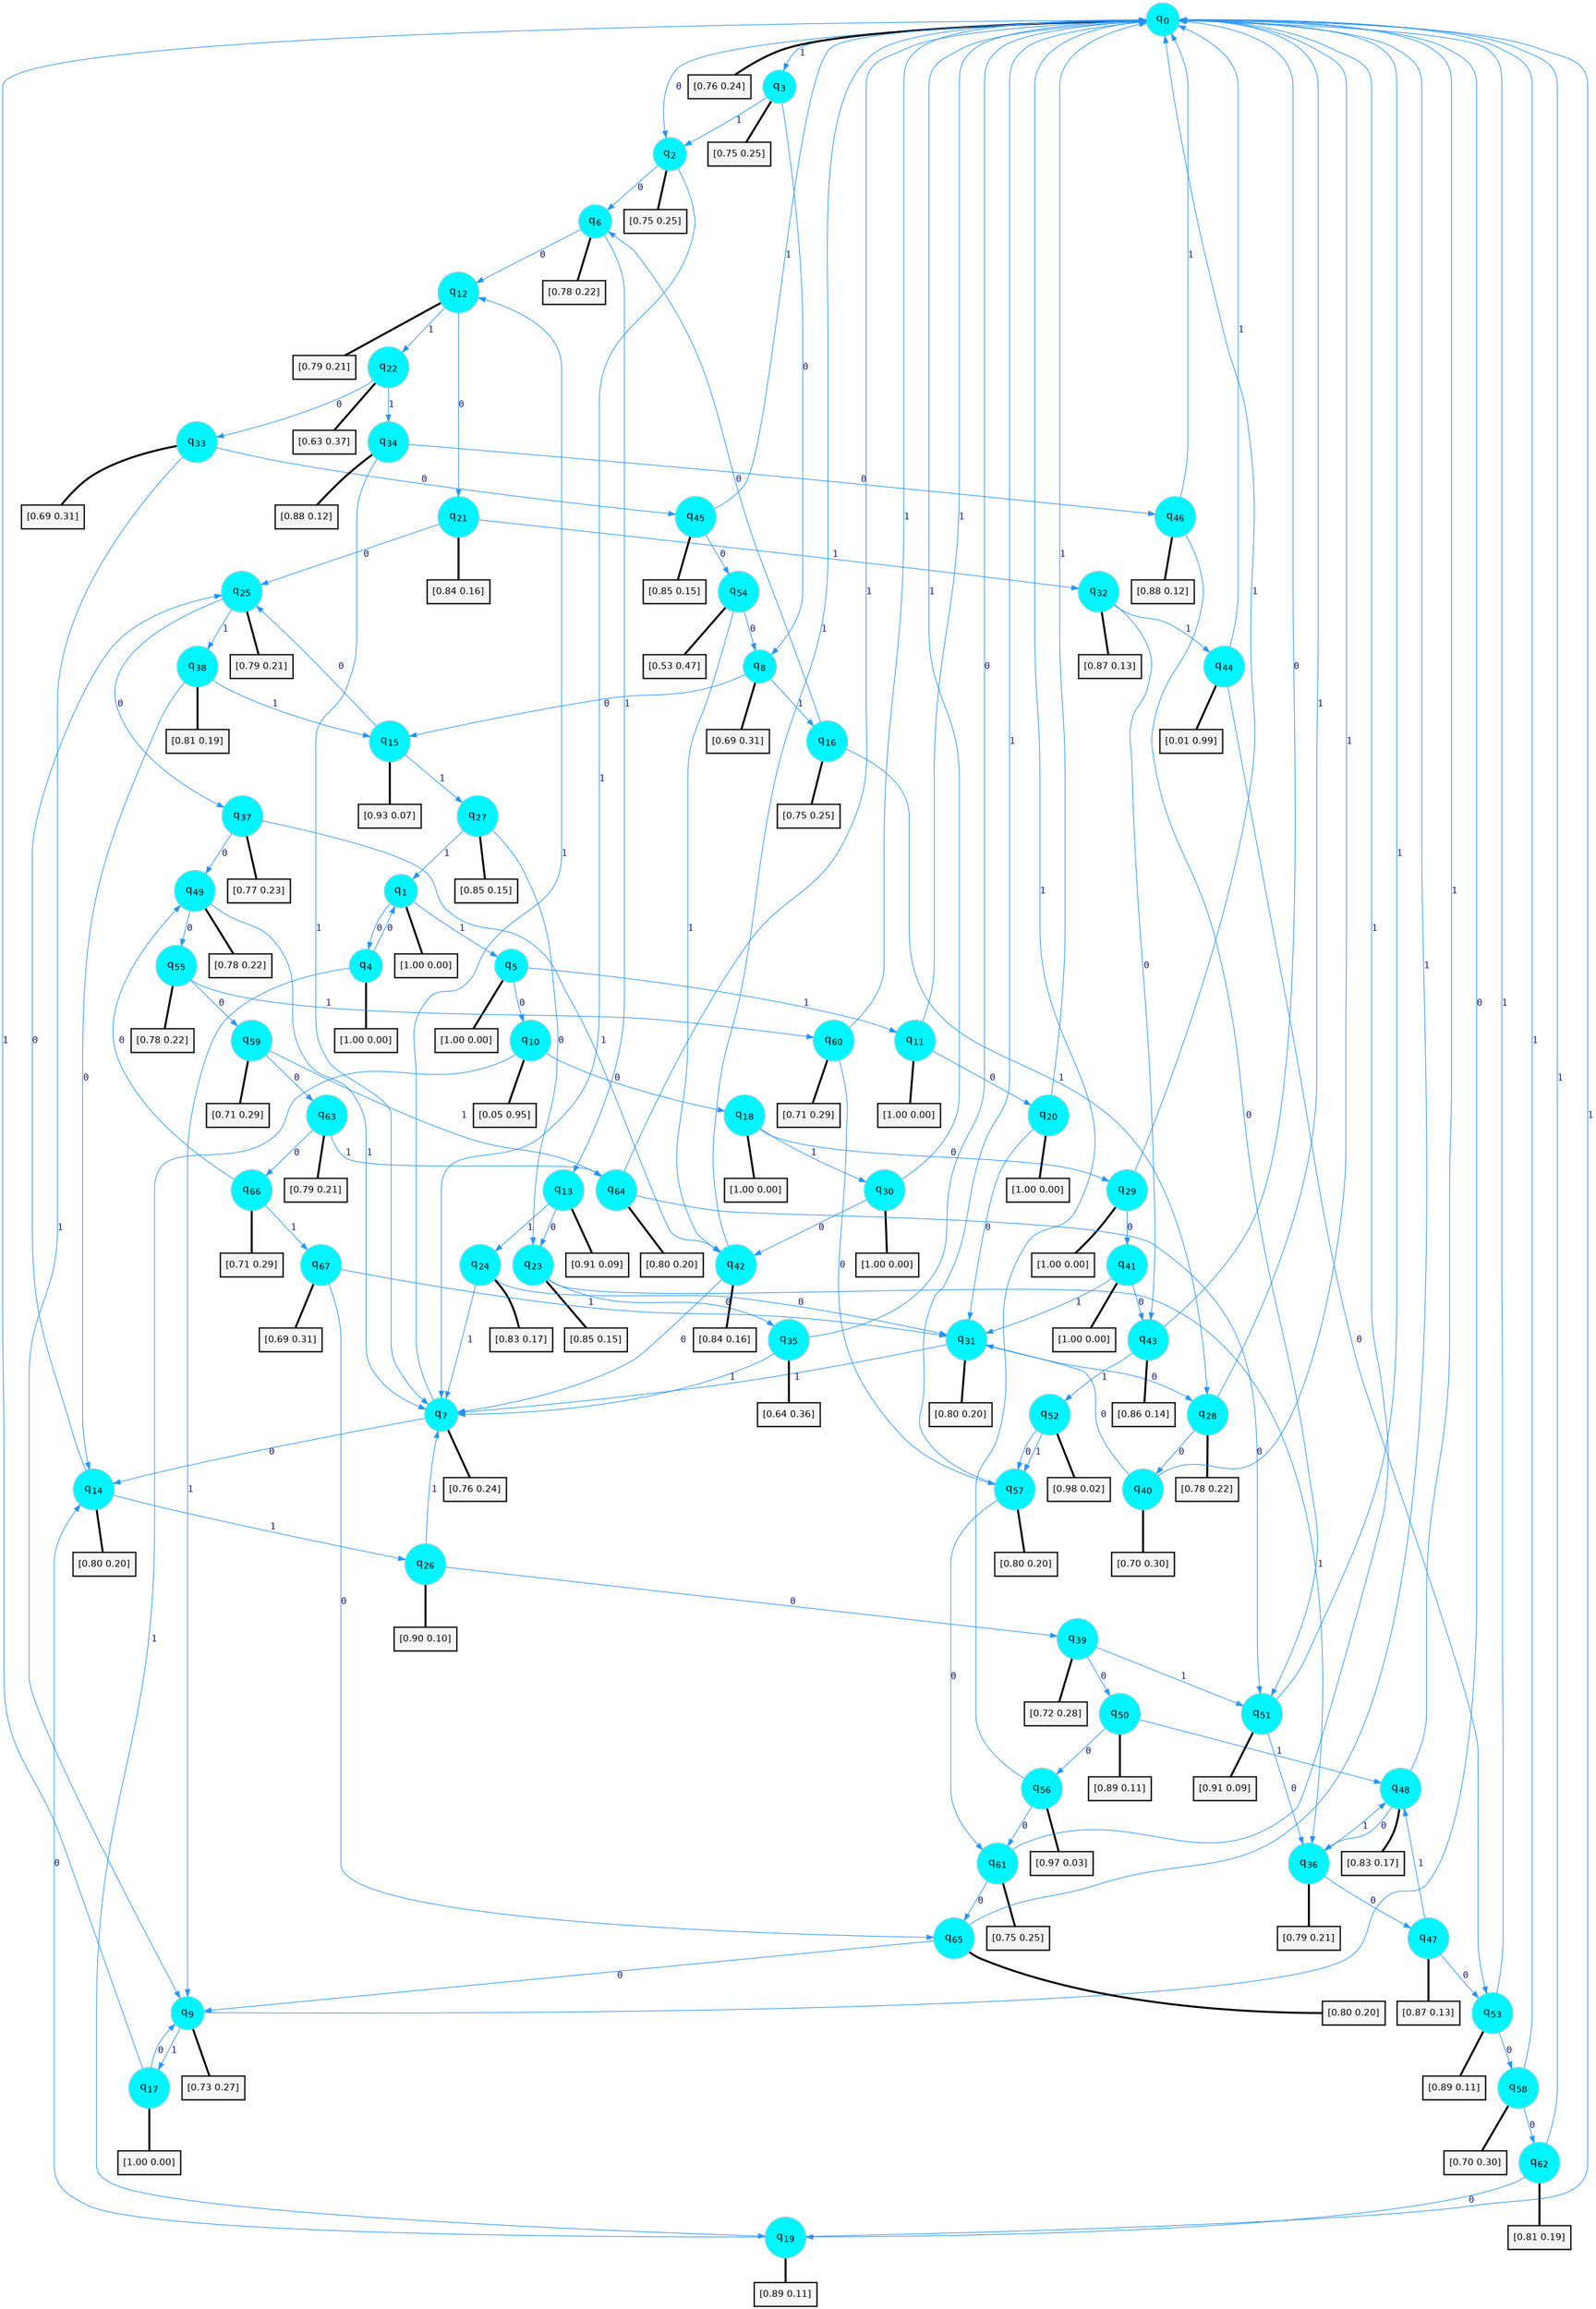 digraph G {
graph [
bgcolor=transparent, dpi=300, rankdir=TD, size="40,25"];
node [
color=gray, fillcolor=turquoise1, fontcolor=black, fontname=Helvetica, fontsize=16, fontweight=bold, shape=circle, style=filled];
edge [
arrowsize=1, color=dodgerblue1, fontcolor=midnightblue, fontname=courier, fontweight=bold, penwidth=1, style=solid, weight=20];
0[label=<q<SUB>0</SUB>>];
1[label=<q<SUB>1</SUB>>];
2[label=<q<SUB>2</SUB>>];
3[label=<q<SUB>3</SUB>>];
4[label=<q<SUB>4</SUB>>];
5[label=<q<SUB>5</SUB>>];
6[label=<q<SUB>6</SUB>>];
7[label=<q<SUB>7</SUB>>];
8[label=<q<SUB>8</SUB>>];
9[label=<q<SUB>9</SUB>>];
10[label=<q<SUB>10</SUB>>];
11[label=<q<SUB>11</SUB>>];
12[label=<q<SUB>12</SUB>>];
13[label=<q<SUB>13</SUB>>];
14[label=<q<SUB>14</SUB>>];
15[label=<q<SUB>15</SUB>>];
16[label=<q<SUB>16</SUB>>];
17[label=<q<SUB>17</SUB>>];
18[label=<q<SUB>18</SUB>>];
19[label=<q<SUB>19</SUB>>];
20[label=<q<SUB>20</SUB>>];
21[label=<q<SUB>21</SUB>>];
22[label=<q<SUB>22</SUB>>];
23[label=<q<SUB>23</SUB>>];
24[label=<q<SUB>24</SUB>>];
25[label=<q<SUB>25</SUB>>];
26[label=<q<SUB>26</SUB>>];
27[label=<q<SUB>27</SUB>>];
28[label=<q<SUB>28</SUB>>];
29[label=<q<SUB>29</SUB>>];
30[label=<q<SUB>30</SUB>>];
31[label=<q<SUB>31</SUB>>];
32[label=<q<SUB>32</SUB>>];
33[label=<q<SUB>33</SUB>>];
34[label=<q<SUB>34</SUB>>];
35[label=<q<SUB>35</SUB>>];
36[label=<q<SUB>36</SUB>>];
37[label=<q<SUB>37</SUB>>];
38[label=<q<SUB>38</SUB>>];
39[label=<q<SUB>39</SUB>>];
40[label=<q<SUB>40</SUB>>];
41[label=<q<SUB>41</SUB>>];
42[label=<q<SUB>42</SUB>>];
43[label=<q<SUB>43</SUB>>];
44[label=<q<SUB>44</SUB>>];
45[label=<q<SUB>45</SUB>>];
46[label=<q<SUB>46</SUB>>];
47[label=<q<SUB>47</SUB>>];
48[label=<q<SUB>48</SUB>>];
49[label=<q<SUB>49</SUB>>];
50[label=<q<SUB>50</SUB>>];
51[label=<q<SUB>51</SUB>>];
52[label=<q<SUB>52</SUB>>];
53[label=<q<SUB>53</SUB>>];
54[label=<q<SUB>54</SUB>>];
55[label=<q<SUB>55</SUB>>];
56[label=<q<SUB>56</SUB>>];
57[label=<q<SUB>57</SUB>>];
58[label=<q<SUB>58</SUB>>];
59[label=<q<SUB>59</SUB>>];
60[label=<q<SUB>60</SUB>>];
61[label=<q<SUB>61</SUB>>];
62[label=<q<SUB>62</SUB>>];
63[label=<q<SUB>63</SUB>>];
64[label=<q<SUB>64</SUB>>];
65[label=<q<SUB>65</SUB>>];
66[label=<q<SUB>66</SUB>>];
67[label=<q<SUB>67</SUB>>];
68[label="[0.76 0.24]", shape=box,fontcolor=black, fontname=Helvetica, fontsize=14, penwidth=2, fillcolor=whitesmoke,color=black];
69[label="[1.00 0.00]", shape=box,fontcolor=black, fontname=Helvetica, fontsize=14, penwidth=2, fillcolor=whitesmoke,color=black];
70[label="[0.75 0.25]", shape=box,fontcolor=black, fontname=Helvetica, fontsize=14, penwidth=2, fillcolor=whitesmoke,color=black];
71[label="[0.75 0.25]", shape=box,fontcolor=black, fontname=Helvetica, fontsize=14, penwidth=2, fillcolor=whitesmoke,color=black];
72[label="[1.00 0.00]", shape=box,fontcolor=black, fontname=Helvetica, fontsize=14, penwidth=2, fillcolor=whitesmoke,color=black];
73[label="[1.00 0.00]", shape=box,fontcolor=black, fontname=Helvetica, fontsize=14, penwidth=2, fillcolor=whitesmoke,color=black];
74[label="[0.78 0.22]", shape=box,fontcolor=black, fontname=Helvetica, fontsize=14, penwidth=2, fillcolor=whitesmoke,color=black];
75[label="[0.76 0.24]", shape=box,fontcolor=black, fontname=Helvetica, fontsize=14, penwidth=2, fillcolor=whitesmoke,color=black];
76[label="[0.69 0.31]", shape=box,fontcolor=black, fontname=Helvetica, fontsize=14, penwidth=2, fillcolor=whitesmoke,color=black];
77[label="[0.73 0.27]", shape=box,fontcolor=black, fontname=Helvetica, fontsize=14, penwidth=2, fillcolor=whitesmoke,color=black];
78[label="[0.05 0.95]", shape=box,fontcolor=black, fontname=Helvetica, fontsize=14, penwidth=2, fillcolor=whitesmoke,color=black];
79[label="[1.00 0.00]", shape=box,fontcolor=black, fontname=Helvetica, fontsize=14, penwidth=2, fillcolor=whitesmoke,color=black];
80[label="[0.79 0.21]", shape=box,fontcolor=black, fontname=Helvetica, fontsize=14, penwidth=2, fillcolor=whitesmoke,color=black];
81[label="[0.91 0.09]", shape=box,fontcolor=black, fontname=Helvetica, fontsize=14, penwidth=2, fillcolor=whitesmoke,color=black];
82[label="[0.80 0.20]", shape=box,fontcolor=black, fontname=Helvetica, fontsize=14, penwidth=2, fillcolor=whitesmoke,color=black];
83[label="[0.93 0.07]", shape=box,fontcolor=black, fontname=Helvetica, fontsize=14, penwidth=2, fillcolor=whitesmoke,color=black];
84[label="[0.75 0.25]", shape=box,fontcolor=black, fontname=Helvetica, fontsize=14, penwidth=2, fillcolor=whitesmoke,color=black];
85[label="[1.00 0.00]", shape=box,fontcolor=black, fontname=Helvetica, fontsize=14, penwidth=2, fillcolor=whitesmoke,color=black];
86[label="[1.00 0.00]", shape=box,fontcolor=black, fontname=Helvetica, fontsize=14, penwidth=2, fillcolor=whitesmoke,color=black];
87[label="[0.89 0.11]", shape=box,fontcolor=black, fontname=Helvetica, fontsize=14, penwidth=2, fillcolor=whitesmoke,color=black];
88[label="[1.00 0.00]", shape=box,fontcolor=black, fontname=Helvetica, fontsize=14, penwidth=2, fillcolor=whitesmoke,color=black];
89[label="[0.84 0.16]", shape=box,fontcolor=black, fontname=Helvetica, fontsize=14, penwidth=2, fillcolor=whitesmoke,color=black];
90[label="[0.63 0.37]", shape=box,fontcolor=black, fontname=Helvetica, fontsize=14, penwidth=2, fillcolor=whitesmoke,color=black];
91[label="[0.85 0.15]", shape=box,fontcolor=black, fontname=Helvetica, fontsize=14, penwidth=2, fillcolor=whitesmoke,color=black];
92[label="[0.83 0.17]", shape=box,fontcolor=black, fontname=Helvetica, fontsize=14, penwidth=2, fillcolor=whitesmoke,color=black];
93[label="[0.79 0.21]", shape=box,fontcolor=black, fontname=Helvetica, fontsize=14, penwidth=2, fillcolor=whitesmoke,color=black];
94[label="[0.90 0.10]", shape=box,fontcolor=black, fontname=Helvetica, fontsize=14, penwidth=2, fillcolor=whitesmoke,color=black];
95[label="[0.85 0.15]", shape=box,fontcolor=black, fontname=Helvetica, fontsize=14, penwidth=2, fillcolor=whitesmoke,color=black];
96[label="[0.78 0.22]", shape=box,fontcolor=black, fontname=Helvetica, fontsize=14, penwidth=2, fillcolor=whitesmoke,color=black];
97[label="[1.00 0.00]", shape=box,fontcolor=black, fontname=Helvetica, fontsize=14, penwidth=2, fillcolor=whitesmoke,color=black];
98[label="[1.00 0.00]", shape=box,fontcolor=black, fontname=Helvetica, fontsize=14, penwidth=2, fillcolor=whitesmoke,color=black];
99[label="[0.80 0.20]", shape=box,fontcolor=black, fontname=Helvetica, fontsize=14, penwidth=2, fillcolor=whitesmoke,color=black];
100[label="[0.87 0.13]", shape=box,fontcolor=black, fontname=Helvetica, fontsize=14, penwidth=2, fillcolor=whitesmoke,color=black];
101[label="[0.69 0.31]", shape=box,fontcolor=black, fontname=Helvetica, fontsize=14, penwidth=2, fillcolor=whitesmoke,color=black];
102[label="[0.88 0.12]", shape=box,fontcolor=black, fontname=Helvetica, fontsize=14, penwidth=2, fillcolor=whitesmoke,color=black];
103[label="[0.64 0.36]", shape=box,fontcolor=black, fontname=Helvetica, fontsize=14, penwidth=2, fillcolor=whitesmoke,color=black];
104[label="[0.79 0.21]", shape=box,fontcolor=black, fontname=Helvetica, fontsize=14, penwidth=2, fillcolor=whitesmoke,color=black];
105[label="[0.77 0.23]", shape=box,fontcolor=black, fontname=Helvetica, fontsize=14, penwidth=2, fillcolor=whitesmoke,color=black];
106[label="[0.81 0.19]", shape=box,fontcolor=black, fontname=Helvetica, fontsize=14, penwidth=2, fillcolor=whitesmoke,color=black];
107[label="[0.72 0.28]", shape=box,fontcolor=black, fontname=Helvetica, fontsize=14, penwidth=2, fillcolor=whitesmoke,color=black];
108[label="[0.70 0.30]", shape=box,fontcolor=black, fontname=Helvetica, fontsize=14, penwidth=2, fillcolor=whitesmoke,color=black];
109[label="[1.00 0.00]", shape=box,fontcolor=black, fontname=Helvetica, fontsize=14, penwidth=2, fillcolor=whitesmoke,color=black];
110[label="[0.84 0.16]", shape=box,fontcolor=black, fontname=Helvetica, fontsize=14, penwidth=2, fillcolor=whitesmoke,color=black];
111[label="[0.86 0.14]", shape=box,fontcolor=black, fontname=Helvetica, fontsize=14, penwidth=2, fillcolor=whitesmoke,color=black];
112[label="[0.01 0.99]", shape=box,fontcolor=black, fontname=Helvetica, fontsize=14, penwidth=2, fillcolor=whitesmoke,color=black];
113[label="[0.85 0.15]", shape=box,fontcolor=black, fontname=Helvetica, fontsize=14, penwidth=2, fillcolor=whitesmoke,color=black];
114[label="[0.88 0.12]", shape=box,fontcolor=black, fontname=Helvetica, fontsize=14, penwidth=2, fillcolor=whitesmoke,color=black];
115[label="[0.87 0.13]", shape=box,fontcolor=black, fontname=Helvetica, fontsize=14, penwidth=2, fillcolor=whitesmoke,color=black];
116[label="[0.83 0.17]", shape=box,fontcolor=black, fontname=Helvetica, fontsize=14, penwidth=2, fillcolor=whitesmoke,color=black];
117[label="[0.78 0.22]", shape=box,fontcolor=black, fontname=Helvetica, fontsize=14, penwidth=2, fillcolor=whitesmoke,color=black];
118[label="[0.89 0.11]", shape=box,fontcolor=black, fontname=Helvetica, fontsize=14, penwidth=2, fillcolor=whitesmoke,color=black];
119[label="[0.91 0.09]", shape=box,fontcolor=black, fontname=Helvetica, fontsize=14, penwidth=2, fillcolor=whitesmoke,color=black];
120[label="[0.98 0.02]", shape=box,fontcolor=black, fontname=Helvetica, fontsize=14, penwidth=2, fillcolor=whitesmoke,color=black];
121[label="[0.89 0.11]", shape=box,fontcolor=black, fontname=Helvetica, fontsize=14, penwidth=2, fillcolor=whitesmoke,color=black];
122[label="[0.53 0.47]", shape=box,fontcolor=black, fontname=Helvetica, fontsize=14, penwidth=2, fillcolor=whitesmoke,color=black];
123[label="[0.78 0.22]", shape=box,fontcolor=black, fontname=Helvetica, fontsize=14, penwidth=2, fillcolor=whitesmoke,color=black];
124[label="[0.97 0.03]", shape=box,fontcolor=black, fontname=Helvetica, fontsize=14, penwidth=2, fillcolor=whitesmoke,color=black];
125[label="[0.80 0.20]", shape=box,fontcolor=black, fontname=Helvetica, fontsize=14, penwidth=2, fillcolor=whitesmoke,color=black];
126[label="[0.70 0.30]", shape=box,fontcolor=black, fontname=Helvetica, fontsize=14, penwidth=2, fillcolor=whitesmoke,color=black];
127[label="[0.71 0.29]", shape=box,fontcolor=black, fontname=Helvetica, fontsize=14, penwidth=2, fillcolor=whitesmoke,color=black];
128[label="[0.71 0.29]", shape=box,fontcolor=black, fontname=Helvetica, fontsize=14, penwidth=2, fillcolor=whitesmoke,color=black];
129[label="[0.75 0.25]", shape=box,fontcolor=black, fontname=Helvetica, fontsize=14, penwidth=2, fillcolor=whitesmoke,color=black];
130[label="[0.81 0.19]", shape=box,fontcolor=black, fontname=Helvetica, fontsize=14, penwidth=2, fillcolor=whitesmoke,color=black];
131[label="[0.79 0.21]", shape=box,fontcolor=black, fontname=Helvetica, fontsize=14, penwidth=2, fillcolor=whitesmoke,color=black];
132[label="[0.80 0.20]", shape=box,fontcolor=black, fontname=Helvetica, fontsize=14, penwidth=2, fillcolor=whitesmoke,color=black];
133[label="[0.80 0.20]", shape=box,fontcolor=black, fontname=Helvetica, fontsize=14, penwidth=2, fillcolor=whitesmoke,color=black];
134[label="[0.71 0.29]", shape=box,fontcolor=black, fontname=Helvetica, fontsize=14, penwidth=2, fillcolor=whitesmoke,color=black];
135[label="[0.69 0.31]", shape=box,fontcolor=black, fontname=Helvetica, fontsize=14, penwidth=2, fillcolor=whitesmoke,color=black];
0->2 [label=0];
0->3 [label=1];
0->68 [arrowhead=none, penwidth=3,color=black];
1->4 [label=0];
1->5 [label=1];
1->69 [arrowhead=none, penwidth=3,color=black];
2->6 [label=0];
2->7 [label=1];
2->70 [arrowhead=none, penwidth=3,color=black];
3->8 [label=0];
3->2 [label=1];
3->71 [arrowhead=none, penwidth=3,color=black];
4->1 [label=0];
4->9 [label=1];
4->72 [arrowhead=none, penwidth=3,color=black];
5->10 [label=0];
5->11 [label=1];
5->73 [arrowhead=none, penwidth=3,color=black];
6->12 [label=0];
6->13 [label=1];
6->74 [arrowhead=none, penwidth=3,color=black];
7->14 [label=0];
7->12 [label=1];
7->75 [arrowhead=none, penwidth=3,color=black];
8->15 [label=0];
8->16 [label=1];
8->76 [arrowhead=none, penwidth=3,color=black];
9->0 [label=0];
9->17 [label=1];
9->77 [arrowhead=none, penwidth=3,color=black];
10->18 [label=0];
10->19 [label=1];
10->78 [arrowhead=none, penwidth=3,color=black];
11->20 [label=0];
11->0 [label=1];
11->79 [arrowhead=none, penwidth=3,color=black];
12->21 [label=0];
12->22 [label=1];
12->80 [arrowhead=none, penwidth=3,color=black];
13->23 [label=0];
13->24 [label=1];
13->81 [arrowhead=none, penwidth=3,color=black];
14->25 [label=0];
14->26 [label=1];
14->82 [arrowhead=none, penwidth=3,color=black];
15->25 [label=0];
15->27 [label=1];
15->83 [arrowhead=none, penwidth=3,color=black];
16->6 [label=0];
16->28 [label=1];
16->84 [arrowhead=none, penwidth=3,color=black];
17->9 [label=0];
17->0 [label=1];
17->85 [arrowhead=none, penwidth=3,color=black];
18->29 [label=0];
18->30 [label=1];
18->86 [arrowhead=none, penwidth=3,color=black];
19->14 [label=0];
19->0 [label=1];
19->87 [arrowhead=none, penwidth=3,color=black];
20->31 [label=0];
20->0 [label=1];
20->88 [arrowhead=none, penwidth=3,color=black];
21->25 [label=0];
21->32 [label=1];
21->89 [arrowhead=none, penwidth=3,color=black];
22->33 [label=0];
22->34 [label=1];
22->90 [arrowhead=none, penwidth=3,color=black];
23->35 [label=0];
23->36 [label=1];
23->91 [arrowhead=none, penwidth=3,color=black];
24->31 [label=0];
24->7 [label=1];
24->92 [arrowhead=none, penwidth=3,color=black];
25->37 [label=0];
25->38 [label=1];
25->93 [arrowhead=none, penwidth=3,color=black];
26->39 [label=0];
26->7 [label=1];
26->94 [arrowhead=none, penwidth=3,color=black];
27->23 [label=0];
27->1 [label=1];
27->95 [arrowhead=none, penwidth=3,color=black];
28->40 [label=0];
28->0 [label=1];
28->96 [arrowhead=none, penwidth=3,color=black];
29->41 [label=0];
29->0 [label=1];
29->97 [arrowhead=none, penwidth=3,color=black];
30->42 [label=0];
30->0 [label=1];
30->98 [arrowhead=none, penwidth=3,color=black];
31->28 [label=0];
31->7 [label=1];
31->99 [arrowhead=none, penwidth=3,color=black];
32->43 [label=0];
32->44 [label=1];
32->100 [arrowhead=none, penwidth=3,color=black];
33->45 [label=0];
33->9 [label=1];
33->101 [arrowhead=none, penwidth=3,color=black];
34->46 [label=0];
34->7 [label=1];
34->102 [arrowhead=none, penwidth=3,color=black];
35->0 [label=0];
35->7 [label=1];
35->103 [arrowhead=none, penwidth=3,color=black];
36->47 [label=0];
36->48 [label=1];
36->104 [arrowhead=none, penwidth=3,color=black];
37->49 [label=0];
37->42 [label=1];
37->105 [arrowhead=none, penwidth=3,color=black];
38->14 [label=0];
38->15 [label=1];
38->106 [arrowhead=none, penwidth=3,color=black];
39->50 [label=0];
39->51 [label=1];
39->107 [arrowhead=none, penwidth=3,color=black];
40->31 [label=0];
40->0 [label=1];
40->108 [arrowhead=none, penwidth=3,color=black];
41->43 [label=0];
41->31 [label=1];
41->109 [arrowhead=none, penwidth=3,color=black];
42->7 [label=0];
42->0 [label=1];
42->110 [arrowhead=none, penwidth=3,color=black];
43->0 [label=0];
43->52 [label=1];
43->111 [arrowhead=none, penwidth=3,color=black];
44->53 [label=0];
44->0 [label=1];
44->112 [arrowhead=none, penwidth=3,color=black];
45->54 [label=0];
45->0 [label=1];
45->113 [arrowhead=none, penwidth=3,color=black];
46->51 [label=0];
46->0 [label=1];
46->114 [arrowhead=none, penwidth=3,color=black];
47->53 [label=0];
47->48 [label=1];
47->115 [arrowhead=none, penwidth=3,color=black];
48->36 [label=0];
48->0 [label=1];
48->116 [arrowhead=none, penwidth=3,color=black];
49->55 [label=0];
49->7 [label=1];
49->117 [arrowhead=none, penwidth=3,color=black];
50->56 [label=0];
50->48 [label=1];
50->118 [arrowhead=none, penwidth=3,color=black];
51->36 [label=0];
51->0 [label=1];
51->119 [arrowhead=none, penwidth=3,color=black];
52->57 [label=0];
52->57 [label=1];
52->120 [arrowhead=none, penwidth=3,color=black];
53->58 [label=0];
53->0 [label=1];
53->121 [arrowhead=none, penwidth=3,color=black];
54->8 [label=0];
54->42 [label=1];
54->122 [arrowhead=none, penwidth=3,color=black];
55->59 [label=0];
55->60 [label=1];
55->123 [arrowhead=none, penwidth=3,color=black];
56->61 [label=0];
56->0 [label=1];
56->124 [arrowhead=none, penwidth=3,color=black];
57->61 [label=0];
57->0 [label=1];
57->125 [arrowhead=none, penwidth=3,color=black];
58->62 [label=0];
58->0 [label=1];
58->126 [arrowhead=none, penwidth=3,color=black];
59->63 [label=0];
59->64 [label=1];
59->127 [arrowhead=none, penwidth=3,color=black];
60->57 [label=0];
60->0 [label=1];
60->128 [arrowhead=none, penwidth=3,color=black];
61->65 [label=0];
61->0 [label=1];
61->129 [arrowhead=none, penwidth=3,color=black];
62->19 [label=0];
62->0 [label=1];
62->130 [arrowhead=none, penwidth=3,color=black];
63->66 [label=0];
63->64 [label=1];
63->131 [arrowhead=none, penwidth=3,color=black];
64->51 [label=0];
64->0 [label=1];
64->132 [arrowhead=none, penwidth=3,color=black];
65->9 [label=0];
65->0 [label=1];
65->133 [arrowhead=none, penwidth=3,color=black];
66->49 [label=0];
66->67 [label=1];
66->134 [arrowhead=none, penwidth=3,color=black];
67->65 [label=0];
67->31 [label=1];
67->135 [arrowhead=none, penwidth=3,color=black];
}

